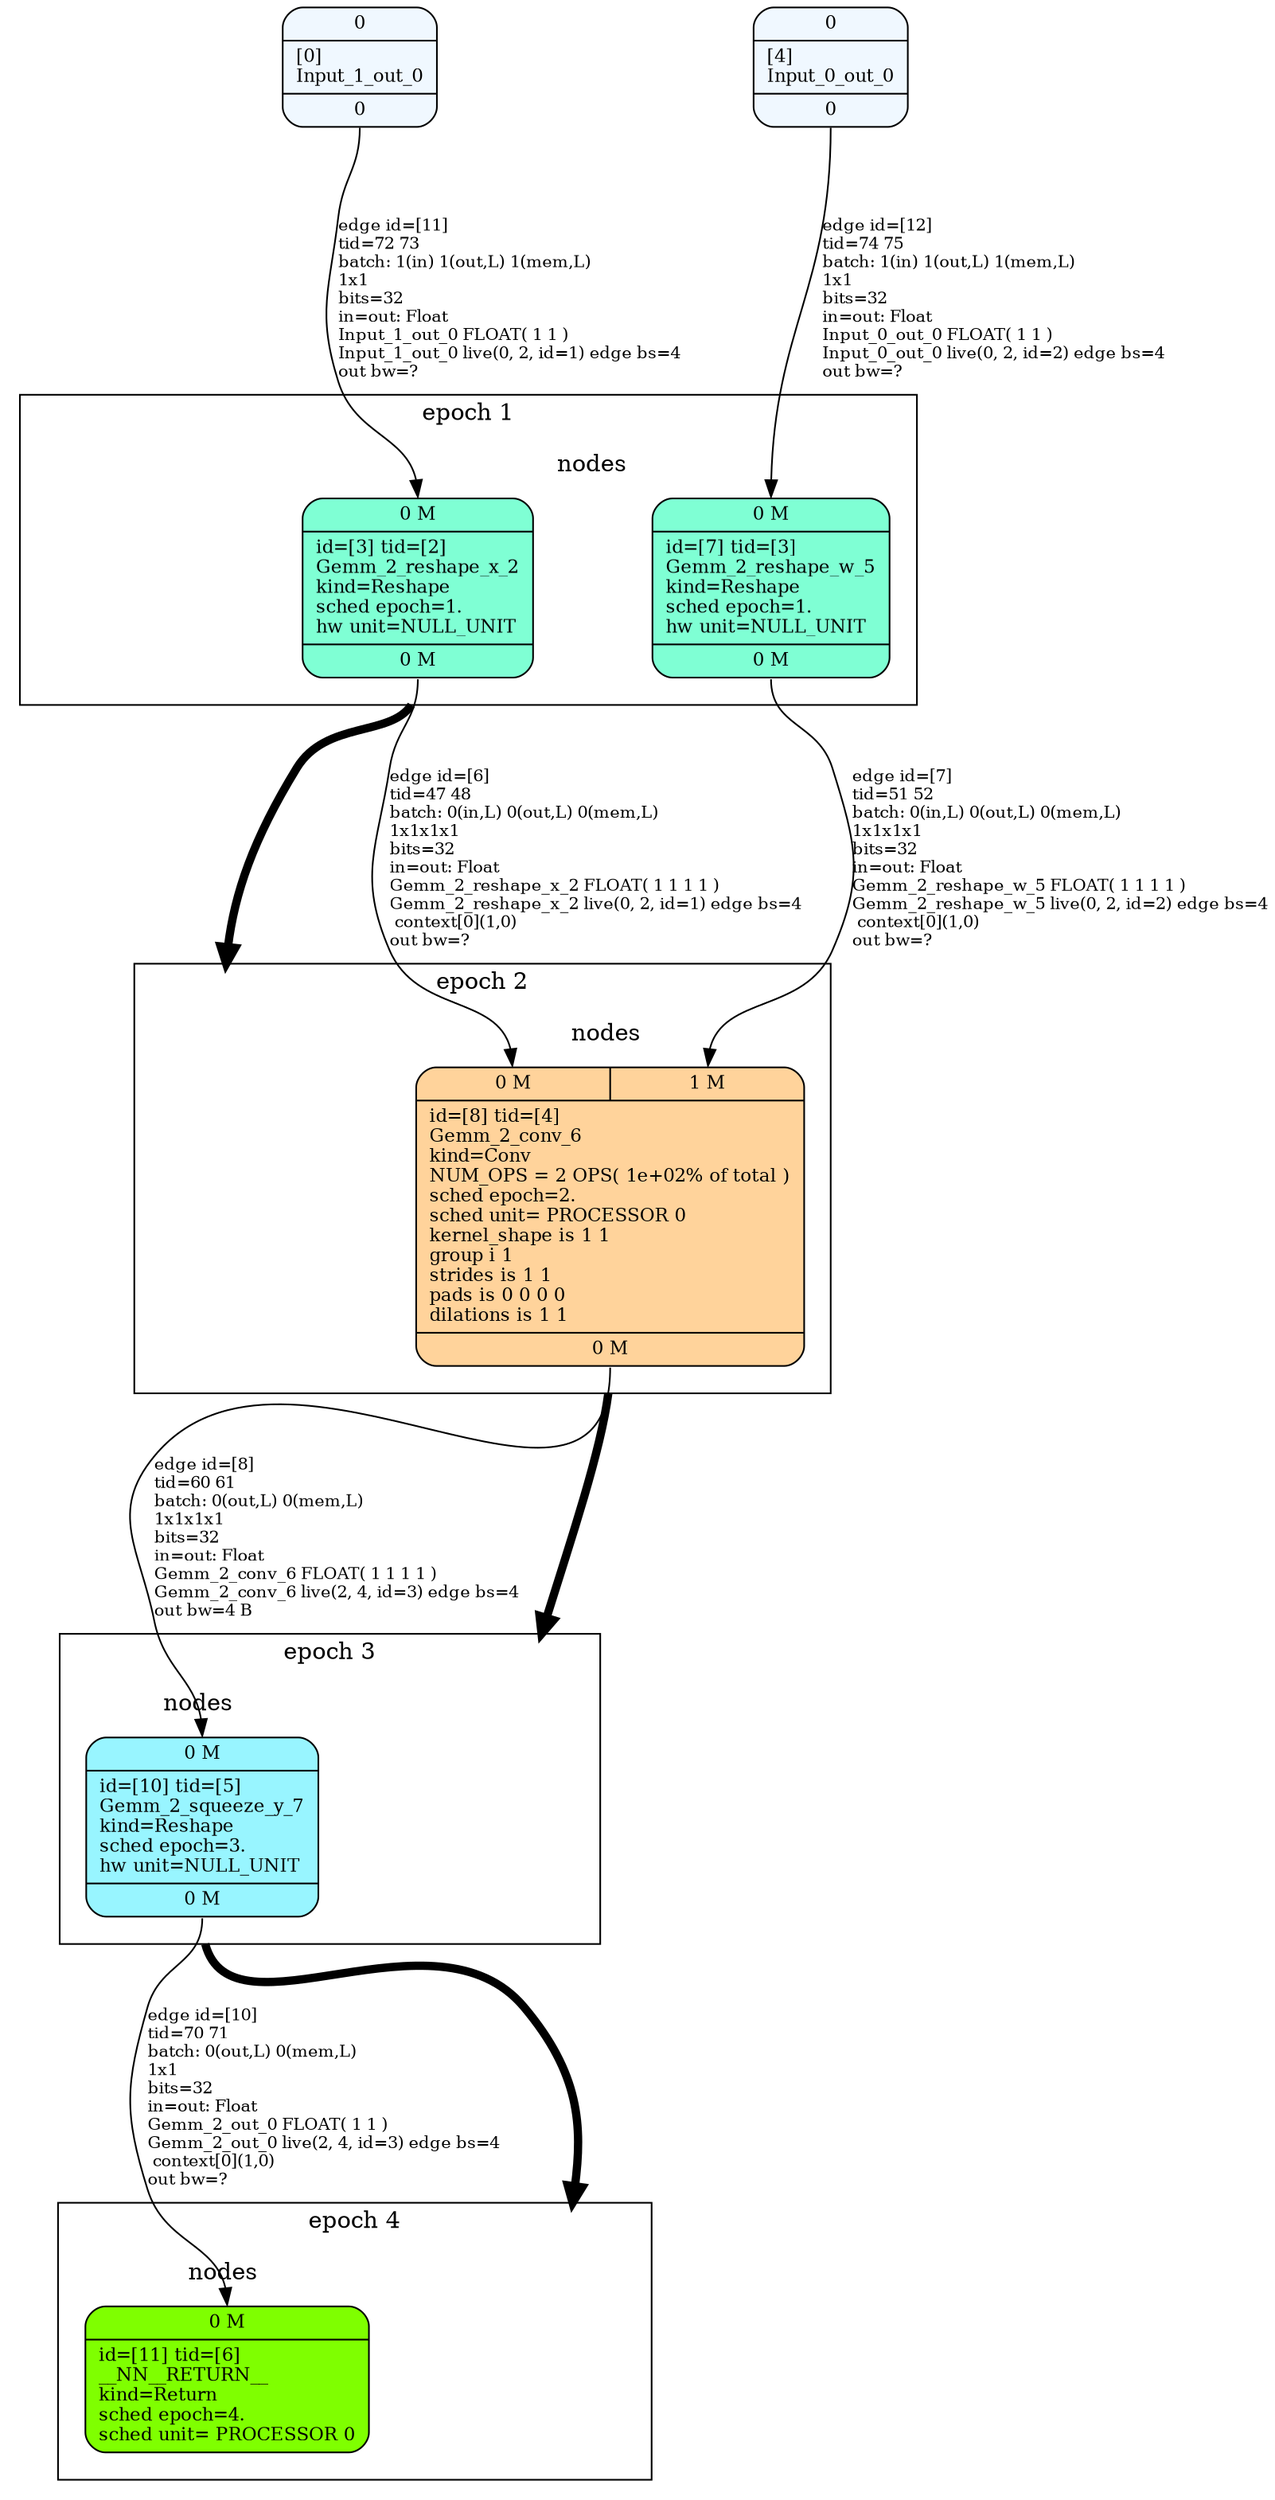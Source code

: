 digraph G {
graph [ fontsize=11 ];
node [ fontsize=11 ];
edge [ fontsize=10 ];
rankdir=BU
ranksep=1.5
nodesep=1
splines=spline
compound=true
Graphinfo [ label="" shape=plaintext, style=rounded, color=black, fontname="Arial-Bold" ];
subgraph cluster_1 { label="epoch 1"; fontsize=14; 
subgraph cluster_1_nodes { label="nodes "; peripheries=0;
Gemm_2_reshape_x_2 ; Gemm_2_reshape_w_5 ;  }

subgraph cluster_dma_1_in { label=""; peripheries=0;
dummy_1[ style=invis ];  };
 }
subgraph cluster_2 { label="epoch 2"; fontsize=14; 
subgraph cluster_2_nodes { label="nodes "; peripheries=0;
Gemm_2_conv_6 ;  }

subgraph cluster_dma_2_in { label=""; peripheries=0;
dummy_2[ style=invis ];  };
 }
Gemm_2_reshape_x_2:s -> dummy_2:n [ltail="cluster_1" lhead=cluster_2 strength=1000 penwidth=5];
subgraph cluster_3 { label="epoch 3"; fontsize=14; 
subgraph cluster_3_nodes { label="nodes "; peripheries=0;
Gemm_2_squeeze_y_7 ;  }

subgraph cluster_dma_3_in { label=""; peripheries=0;
dummy_3[ style=invis ];  };
 }
Gemm_2_conv_6:s -> dummy_3:n [ltail="cluster_2" lhead=cluster_3 strength=1000 penwidth=5];
subgraph cluster_4 { label="epoch 4"; fontsize=14; 
subgraph cluster_4_nodes { label="nodes "; peripheries=0;
__NN__RETURN__ ;  }

subgraph cluster_dma_4_in { label=""; peripheries=0;
dummy_4[ style=invis ];  };
 }
Gemm_2_squeeze_y_7:s -> dummy_4:n [ltail="cluster_3" lhead=cluster_4 strength=1000 penwidth=5];
Input_1_out_0 [ label="{ { <i0> 0} |  [0]\lInput_1_out_0 | { <o0> 0} }", shape=record, fillcolor="aliceblue", style="rounded,filled"  ] ;
Input_0_out_0 [ label="{ { <i0> 0} |  [4]\lInput_0_out_0 | { <o0> 0} }", shape=record, fillcolor="aliceblue", style="rounded,filled"  ] ;
Gemm_2_reshape_x_2 [ label="{ { < i0>  0 M } | id=[3] tid=[2]\lGemm_2_reshape_x_2\lkind=Reshape\lsched epoch=1.\lhw unit=NULL_UNIT\l | { < o0>  0 M } }", shape=record, fillcolor="aquamarine", style="rounded,filled"  ] ;
Gemm_2_reshape_w_5 [ label="{ { < i0>  0 M } | id=[7] tid=[3]\lGemm_2_reshape_w_5\lkind=Reshape\lsched epoch=1.\lhw unit=NULL_UNIT\l | { < o0>  0 M } }", shape=record, fillcolor="aquamarine", style="rounded,filled"  ] ;
Gemm_2_conv_6 [ label="{ { < i0>  0 M  | < i1>  1 M } | id=[8] tid=[4]\lGemm_2_conv_6\lkind=Conv\lNUM_OPS = 2 OPS( 1e+02% of total )\lsched epoch=2.\lsched unit= PROCESSOR 0\lkernel_shape is 1 1\lgroup i 1\lstrides is 1 1\lpads is 0 0 0 0\ldilations is 1 1\l | { < o0>  0 M } }", shape=record, fillcolor="burlywood1", style="rounded,filled"  ] ;
Gemm_2_squeeze_y_7 [ label="{ { < i0>  0 M } | id=[10] tid=[5]\lGemm_2_squeeze_y_7\lkind=Reshape\lsched epoch=3.\lhw unit=NULL_UNIT\l | { < o0>  0 M } }", shape=record, fillcolor="cadetblue1", style="rounded,filled"  ] ;
__NN__RETURN__ [ label="{ { < i0>  0 M } | id=[11] tid=[6]\l__NN__RETURN__\lkind=Return\lsched epoch=4.\lsched unit= PROCESSOR 0\l}", shape=record, fillcolor="chartreuse", style="rounded,filled"  ] ;
Gemm_2_reshape_x_2:o0:s->Gemm_2_conv_6:i0:n [ label="edge id=[6]\ltid=47 48\lbatch: 0(in,L) 0(out,L) 0(mem,L) \l1x1x1x1\lbits=32\lin=out: Float\lGemm_2_reshape_x_2 FLOAT( 1 1 1 1 )\lGemm_2_reshape_x_2 live(0, 2, id=1) edge bs=4\l context[0](1,0)\lout bw=?\l" ]; 
Gemm_2_reshape_w_5:o0:s->Gemm_2_conv_6:i1:n [ label="edge id=[7]\ltid=51 52\lbatch: 0(in,L) 0(out,L) 0(mem,L) \l1x1x1x1\lbits=32\lin=out: Float\lGemm_2_reshape_w_5 FLOAT( 1 1 1 1 )\lGemm_2_reshape_w_5 live(0, 2, id=2) edge bs=4\l context[0](1,0)\lout bw=?\l" ]; 
Gemm_2_conv_6:o0:s->Gemm_2_squeeze_y_7:i0:n [ label="edge id=[8]\ltid=60 61\lbatch: 0(out,L) 0(mem,L) \l1x1x1x1\lbits=32\lin=out: Float\lGemm_2_conv_6 FLOAT( 1 1 1 1 )\lGemm_2_conv_6 live(2, 4, id=3) edge bs=4\lout bw=4 B\l" ]; 
Gemm_2_squeeze_y_7:o0:s->__NN__RETURN__:i0:n [ label="edge id=[10]\ltid=70 71\lbatch: 0(out,L) 0(mem,L) \l1x1\lbits=32\lin=out: Float\lGemm_2_out_0 FLOAT( 1 1 )\lGemm_2_out_0 live(2, 4, id=3) edge bs=4\l context[0](1,0)\lout bw=?\l" ]; 
Input_1_out_0:o0:s->Gemm_2_reshape_x_2:i0:n [ label="edge id=[11]\ltid=72 73\lbatch: 1(in) 1(out,L) 1(mem,L) \l1x1\lbits=32\lin=out: Float\lInput_1_out_0 FLOAT( 1 1 )\lInput_1_out_0 live(0, 2, id=1) edge bs=4\lout bw=?\l" ]; 
Input_0_out_0:o0:s->Gemm_2_reshape_w_5:i0:n [ label="edge id=[12]\ltid=74 75\lbatch: 1(in) 1(out,L) 1(mem,L) \l1x1\lbits=32\lin=out: Float\lInput_0_out_0 FLOAT( 1 1 )\lInput_0_out_0 live(0, 2, id=2) edge bs=4\lout bw=?\l" ]; 
}
